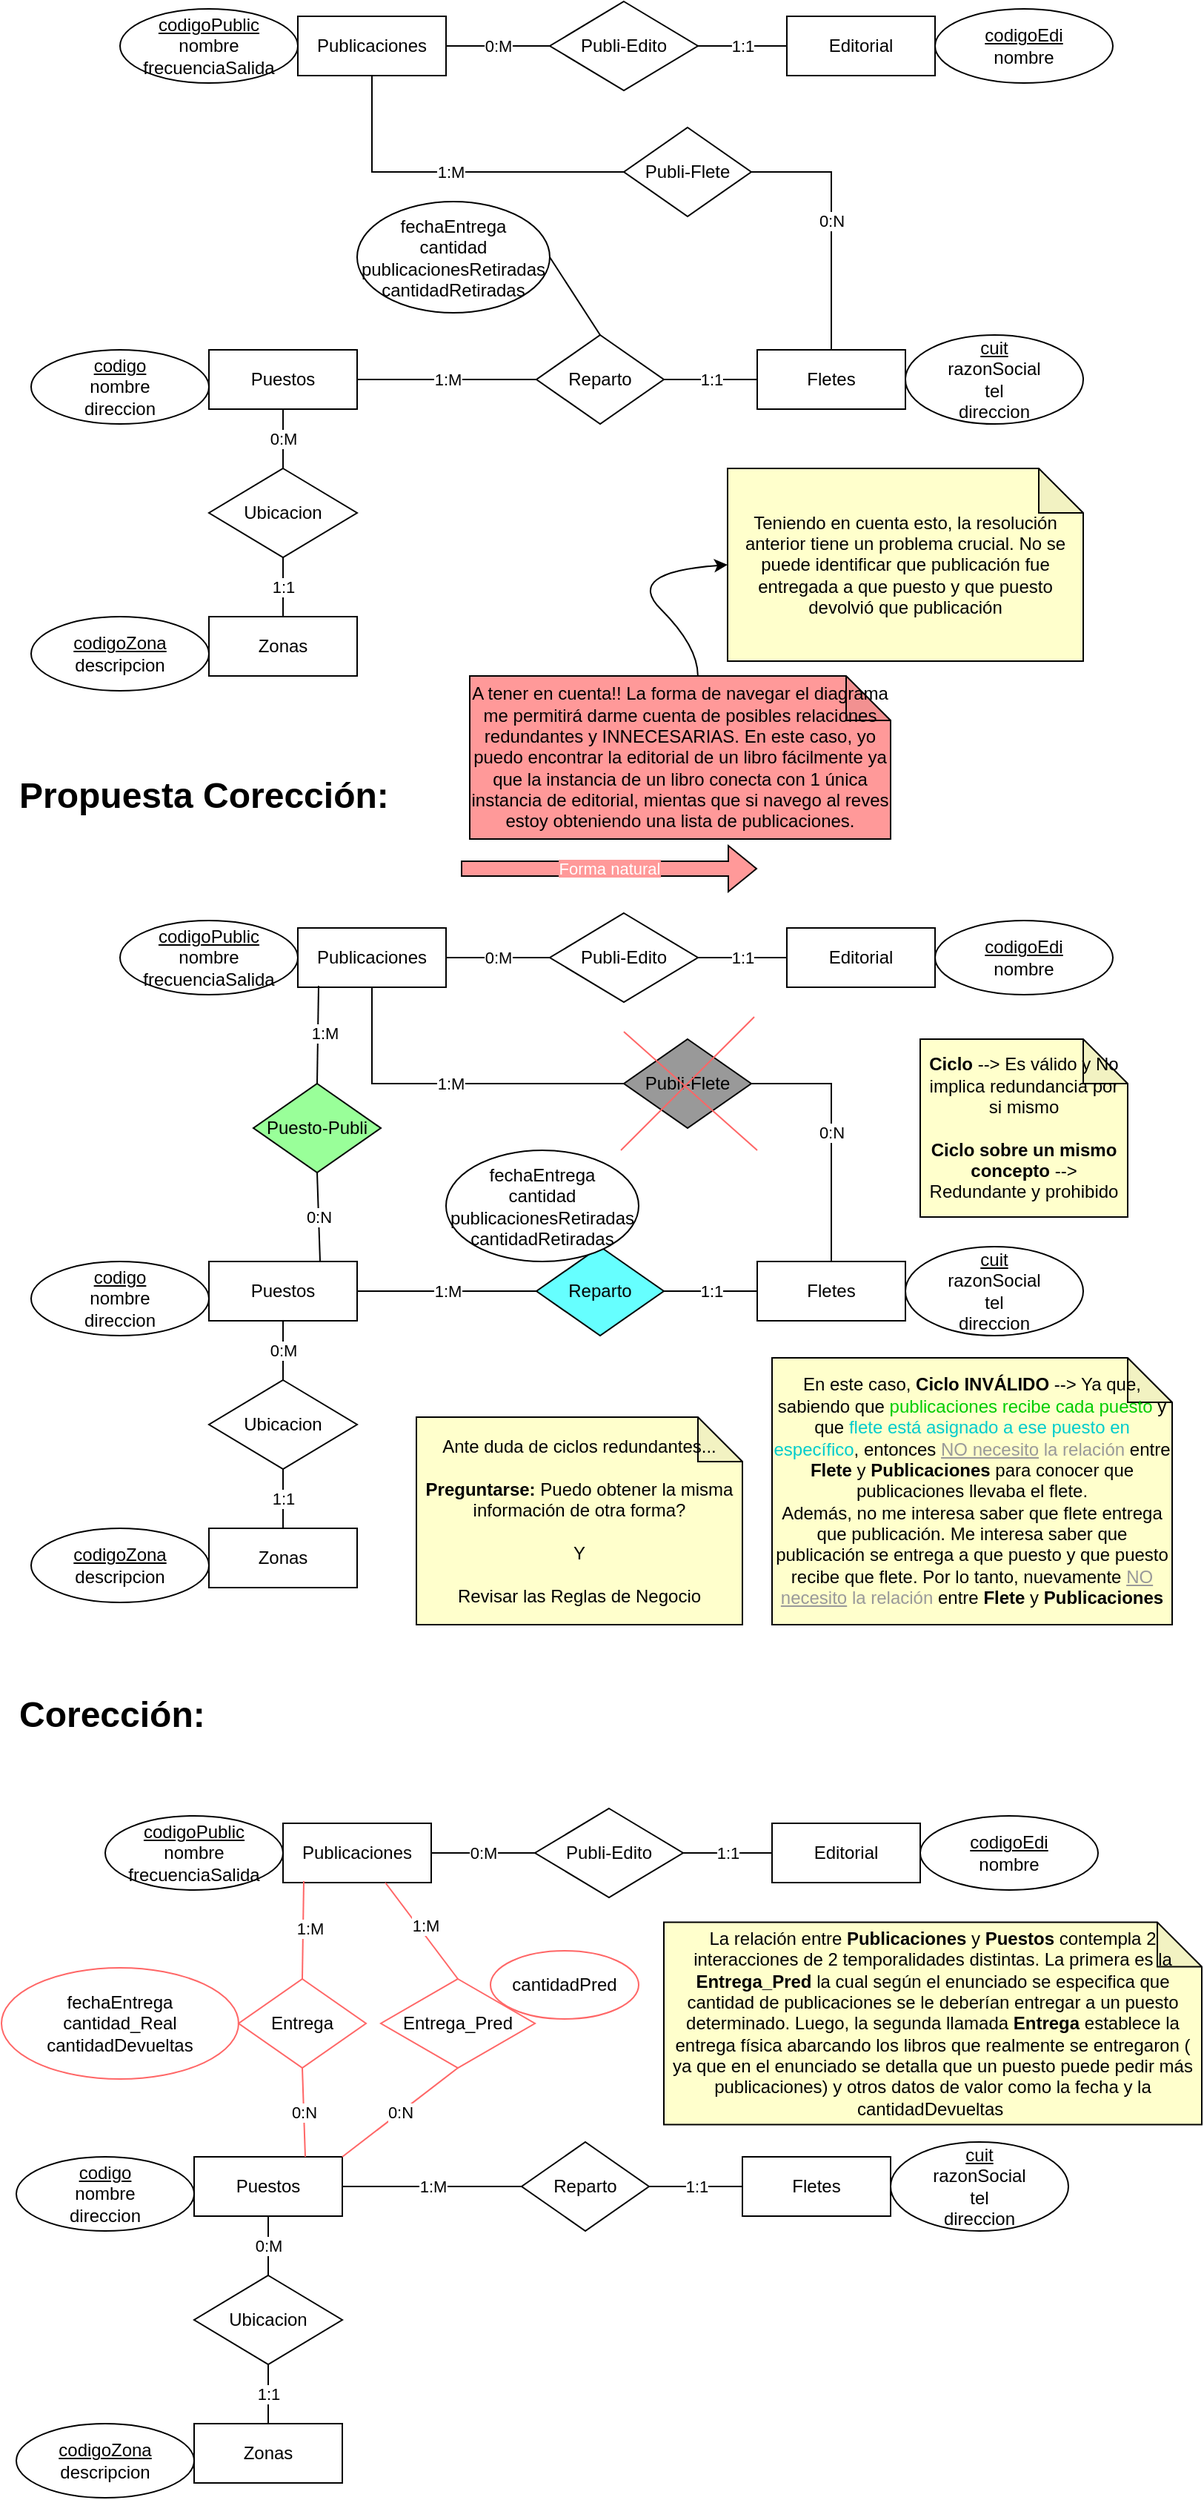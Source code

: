<mxfile version="26.2.7">
  <diagram name="Página-1" id="ugDWWgaAtAvgbZETaJLi">
    <mxGraphModel grid="1" page="1" gridSize="10" guides="1" tooltips="1" connect="1" arrows="1" fold="1" pageScale="1" pageWidth="827" pageHeight="1169" math="0" shadow="0">
      <root>
        <mxCell id="0" />
        <mxCell id="1" parent="0" />
        <mxCell id="YPt1jRhtD73YJ253lk11-1" value="Puestos" style="whiteSpace=wrap;html=1;align=center;" vertex="1" parent="1">
          <mxGeometry x="150" y="290" width="100" height="40" as="geometry" />
        </mxCell>
        <mxCell id="YPt1jRhtD73YJ253lk11-3" value="&lt;u&gt;codigo&lt;/u&gt;&lt;div&gt;nombre&lt;/div&gt;&lt;div&gt;direccion&lt;/div&gt;" style="ellipse;whiteSpace=wrap;html=1;align=center;" vertex="1" parent="1">
          <mxGeometry x="30" y="290" width="120" height="50" as="geometry" />
        </mxCell>
        <mxCell id="YPt1jRhtD73YJ253lk11-4" value="Editorial" style="whiteSpace=wrap;html=1;align=center;" vertex="1" parent="1">
          <mxGeometry x="540" y="65" width="100" height="40" as="geometry" />
        </mxCell>
        <mxCell id="YPt1jRhtD73YJ253lk11-5" value="&lt;u&gt;codigoEdi&lt;/u&gt;&lt;div&gt;nombre&lt;/div&gt;" style="ellipse;whiteSpace=wrap;html=1;align=center;" vertex="1" parent="1">
          <mxGeometry x="640" y="60" width="120" height="50" as="geometry" />
        </mxCell>
        <mxCell id="YPt1jRhtD73YJ253lk11-6" value="Zonas" style="whiteSpace=wrap;html=1;align=center;" vertex="1" parent="1">
          <mxGeometry x="150" y="470" width="100" height="40" as="geometry" />
        </mxCell>
        <mxCell id="YPt1jRhtD73YJ253lk11-7" value="&lt;u&gt;codigoZona&lt;/u&gt;&lt;div&gt;descripcion&lt;/div&gt;" style="ellipse;whiteSpace=wrap;html=1;align=center;" vertex="1" parent="1">
          <mxGeometry x="30" y="470" width="120" height="50" as="geometry" />
        </mxCell>
        <mxCell id="YPt1jRhtD73YJ253lk11-8" value="Publicaciones" style="whiteSpace=wrap;html=1;align=center;" vertex="1" parent="1">
          <mxGeometry x="210" y="65" width="100" height="40" as="geometry" />
        </mxCell>
        <mxCell id="YPt1jRhtD73YJ253lk11-9" value="&lt;u&gt;codigoPublic&lt;/u&gt;&lt;div&gt;nombre&lt;/div&gt;&lt;div&gt;frecuenciaSalida&lt;/div&gt;" style="ellipse;whiteSpace=wrap;html=1;align=center;" vertex="1" parent="1">
          <mxGeometry x="90" y="60" width="120" height="50" as="geometry" />
        </mxCell>
        <mxCell id="YPt1jRhtD73YJ253lk11-10" value="Fletes" style="whiteSpace=wrap;html=1;align=center;" vertex="1" parent="1">
          <mxGeometry x="520" y="290" width="100" height="40" as="geometry" />
        </mxCell>
        <mxCell id="YPt1jRhtD73YJ253lk11-11" value="&lt;u&gt;cuit&lt;/u&gt;&lt;div&gt;razonSocial&lt;/div&gt;&lt;div&gt;tel&lt;/div&gt;&lt;div&gt;direccion&lt;/div&gt;" style="ellipse;whiteSpace=wrap;html=1;align=center;" vertex="1" parent="1">
          <mxGeometry x="620" y="280" width="120" height="60" as="geometry" />
        </mxCell>
        <mxCell id="YPt1jRhtD73YJ253lk11-17" value="Publi-Edito" style="shape=rhombus;perimeter=rhombusPerimeter;whiteSpace=wrap;html=1;align=center;" vertex="1" parent="1">
          <mxGeometry x="380" y="55" width="100" height="60" as="geometry" />
        </mxCell>
        <mxCell id="YPt1jRhtD73YJ253lk11-19" value="0:M" style="endArrow=none;html=1;rounded=0;exitX=1;exitY=0.5;exitDx=0;exitDy=0;entryX=0;entryY=0.5;entryDx=0;entryDy=0;" edge="1" parent="1" source="YPt1jRhtD73YJ253lk11-8" target="YPt1jRhtD73YJ253lk11-17">
          <mxGeometry relative="1" as="geometry">
            <mxPoint x="330" y="130" as="sourcePoint" />
            <mxPoint x="490" y="130" as="targetPoint" />
          </mxGeometry>
        </mxCell>
        <mxCell id="YPt1jRhtD73YJ253lk11-20" value="1:1" style="endArrow=none;html=1;rounded=0;exitX=1;exitY=0.5;exitDx=0;exitDy=0;entryX=0;entryY=0.5;entryDx=0;entryDy=0;" edge="1" parent="1" source="YPt1jRhtD73YJ253lk11-17" target="YPt1jRhtD73YJ253lk11-4">
          <mxGeometry relative="1" as="geometry">
            <mxPoint x="320" y="95" as="sourcePoint" />
            <mxPoint x="390" y="95" as="targetPoint" />
          </mxGeometry>
        </mxCell>
        <mxCell id="YPt1jRhtD73YJ253lk11-22" value="Ubicacion" style="shape=rhombus;perimeter=rhombusPerimeter;whiteSpace=wrap;html=1;align=center;" vertex="1" parent="1">
          <mxGeometry x="150" y="370" width="100" height="60" as="geometry" />
        </mxCell>
        <mxCell id="YPt1jRhtD73YJ253lk11-23" value="0:M" style="endArrow=none;html=1;rounded=0;exitX=0.5;exitY=1;exitDx=0;exitDy=0;entryX=0.5;entryY=0;entryDx=0;entryDy=0;" edge="1" parent="1" source="YPt1jRhtD73YJ253lk11-1" target="YPt1jRhtD73YJ253lk11-22">
          <mxGeometry relative="1" as="geometry">
            <mxPoint x="250" y="165" as="sourcePoint" />
            <mxPoint x="320" y="165" as="targetPoint" />
          </mxGeometry>
        </mxCell>
        <mxCell id="YPt1jRhtD73YJ253lk11-24" value="1:1" style="endArrow=none;html=1;rounded=0;exitX=0.5;exitY=1;exitDx=0;exitDy=0;entryX=0.5;entryY=0;entryDx=0;entryDy=0;" edge="1" parent="1" source="YPt1jRhtD73YJ253lk11-22" target="YPt1jRhtD73YJ253lk11-6">
          <mxGeometry relative="1" as="geometry">
            <mxPoint x="210" y="340" as="sourcePoint" />
            <mxPoint x="210" y="380" as="targetPoint" />
          </mxGeometry>
        </mxCell>
        <mxCell id="YPt1jRhtD73YJ253lk11-25" value="Reparto" style="shape=rhombus;perimeter=rhombusPerimeter;whiteSpace=wrap;html=1;align=center;" vertex="1" parent="1">
          <mxGeometry x="371" y="280" width="86" height="60" as="geometry" />
        </mxCell>
        <mxCell id="YPt1jRhtD73YJ253lk11-26" value="1:M" style="endArrow=none;html=1;rounded=0;exitX=1;exitY=0.5;exitDx=0;exitDy=0;entryX=0;entryY=0.5;entryDx=0;entryDy=0;" edge="1" parent="1" source="YPt1jRhtD73YJ253lk11-1" target="YPt1jRhtD73YJ253lk11-25">
          <mxGeometry relative="1" as="geometry">
            <mxPoint x="320" y="95" as="sourcePoint" />
            <mxPoint x="390" y="95" as="targetPoint" />
            <Array as="points" />
          </mxGeometry>
        </mxCell>
        <mxCell id="YPt1jRhtD73YJ253lk11-27" value="1:1" style="endArrow=none;html=1;rounded=0;exitX=1;exitY=0.5;exitDx=0;exitDy=0;entryX=0;entryY=0.5;entryDx=0;entryDy=0;" edge="1" parent="1" source="YPt1jRhtD73YJ253lk11-25" target="YPt1jRhtD73YJ253lk11-10">
          <mxGeometry relative="1" as="geometry">
            <mxPoint x="320" y="95" as="sourcePoint" />
            <mxPoint x="390" y="95" as="targetPoint" />
          </mxGeometry>
        </mxCell>
        <mxCell id="YPt1jRhtD73YJ253lk11-32" value="Publi-Flete" style="shape=rhombus;perimeter=rhombusPerimeter;whiteSpace=wrap;html=1;align=center;" vertex="1" parent="1">
          <mxGeometry x="430" y="140" width="86" height="60" as="geometry" />
        </mxCell>
        <mxCell id="YPt1jRhtD73YJ253lk11-33" value="1:M" style="endArrow=none;html=1;rounded=0;exitX=0.5;exitY=1;exitDx=0;exitDy=0;entryX=0;entryY=0.5;entryDx=0;entryDy=0;" edge="1" parent="1" source="YPt1jRhtD73YJ253lk11-8" target="YPt1jRhtD73YJ253lk11-32">
          <mxGeometry relative="1" as="geometry">
            <mxPoint x="330" y="230" as="sourcePoint" />
            <mxPoint x="490" y="230" as="targetPoint" />
            <Array as="points">
              <mxPoint x="260" y="170" />
            </Array>
          </mxGeometry>
        </mxCell>
        <mxCell id="YPt1jRhtD73YJ253lk11-35" value="0:N" style="endArrow=none;html=1;rounded=0;exitX=1;exitY=0.5;exitDx=0;exitDy=0;entryX=0.5;entryY=0;entryDx=0;entryDy=0;" edge="1" parent="1" source="YPt1jRhtD73YJ253lk11-32" target="YPt1jRhtD73YJ253lk11-10">
          <mxGeometry relative="1" as="geometry">
            <mxPoint x="330" y="230" as="sourcePoint" />
            <mxPoint x="490" y="230" as="targetPoint" />
            <Array as="points">
              <mxPoint x="570" y="170" />
            </Array>
          </mxGeometry>
        </mxCell>
        <mxCell id="YPt1jRhtD73YJ253lk11-36" value="fechaEntrega&lt;div&gt;cantidad&lt;br&gt;&lt;/div&gt;&lt;div&gt;publicacionesRetiradas&lt;/div&gt;&lt;div&gt;cantidadRetiradas&lt;/div&gt;" style="ellipse;whiteSpace=wrap;html=1;align=center;" vertex="1" parent="1">
          <mxGeometry x="250" y="190" width="130" height="75" as="geometry" />
        </mxCell>
        <mxCell id="YPt1jRhtD73YJ253lk11-37" value="" style="endArrow=none;html=1;rounded=0;exitX=1;exitY=0.5;exitDx=0;exitDy=0;entryX=0.5;entryY=0;entryDx=0;entryDy=0;" edge="1" parent="1" source="YPt1jRhtD73YJ253lk11-36" target="YPt1jRhtD73YJ253lk11-25">
          <mxGeometry relative="1" as="geometry">
            <mxPoint x="526" y="180" as="sourcePoint" />
            <mxPoint x="580" y="300" as="targetPoint" />
            <Array as="points" />
          </mxGeometry>
        </mxCell>
        <mxCell id="YPt1jRhtD73YJ253lk11-38" value="&lt;h1 style=&quot;margin-top: 0px;&quot;&gt;Propuesta Corección:&lt;/h1&gt;" style="text;html=1;whiteSpace=wrap;overflow=hidden;rounded=0;" vertex="1" parent="1">
          <mxGeometry x="20" y="570" width="260" height="40" as="geometry" />
        </mxCell>
        <mxCell id="YPt1jRhtD73YJ253lk11-39" value="Puestos" style="whiteSpace=wrap;html=1;align=center;" vertex="1" parent="1">
          <mxGeometry x="150" y="905" width="100" height="40" as="geometry" />
        </mxCell>
        <mxCell id="YPt1jRhtD73YJ253lk11-40" value="&lt;u&gt;codigo&lt;/u&gt;&lt;div&gt;nombre&lt;/div&gt;&lt;div&gt;direccion&lt;/div&gt;" style="ellipse;whiteSpace=wrap;html=1;align=center;" vertex="1" parent="1">
          <mxGeometry x="30" y="905" width="120" height="50" as="geometry" />
        </mxCell>
        <mxCell id="YPt1jRhtD73YJ253lk11-41" value="Editorial" style="whiteSpace=wrap;html=1;align=center;" vertex="1" parent="1">
          <mxGeometry x="540" y="680" width="100" height="40" as="geometry" />
        </mxCell>
        <mxCell id="YPt1jRhtD73YJ253lk11-42" value="&lt;u&gt;codigoEdi&lt;/u&gt;&lt;div&gt;nombre&lt;/div&gt;" style="ellipse;whiteSpace=wrap;html=1;align=center;" vertex="1" parent="1">
          <mxGeometry x="640" y="675" width="120" height="50" as="geometry" />
        </mxCell>
        <mxCell id="YPt1jRhtD73YJ253lk11-43" value="Zonas" style="whiteSpace=wrap;html=1;align=center;" vertex="1" parent="1">
          <mxGeometry x="150" y="1085" width="100" height="40" as="geometry" />
        </mxCell>
        <mxCell id="YPt1jRhtD73YJ253lk11-44" value="&lt;u&gt;codigoZona&lt;/u&gt;&lt;div&gt;descripcion&lt;/div&gt;" style="ellipse;whiteSpace=wrap;html=1;align=center;" vertex="1" parent="1">
          <mxGeometry x="30" y="1085" width="120" height="50" as="geometry" />
        </mxCell>
        <mxCell id="YPt1jRhtD73YJ253lk11-45" value="Publicaciones" style="whiteSpace=wrap;html=1;align=center;" vertex="1" parent="1">
          <mxGeometry x="210" y="680" width="100" height="40" as="geometry" />
        </mxCell>
        <mxCell id="YPt1jRhtD73YJ253lk11-46" value="&lt;u&gt;codigoPublic&lt;/u&gt;&lt;div&gt;nombre&lt;/div&gt;&lt;div&gt;frecuenciaSalida&lt;/div&gt;" style="ellipse;whiteSpace=wrap;html=1;align=center;" vertex="1" parent="1">
          <mxGeometry x="90" y="675" width="120" height="50" as="geometry" />
        </mxCell>
        <mxCell id="YPt1jRhtD73YJ253lk11-47" value="Fletes" style="whiteSpace=wrap;html=1;align=center;" vertex="1" parent="1">
          <mxGeometry x="520" y="905" width="100" height="40" as="geometry" />
        </mxCell>
        <mxCell id="YPt1jRhtD73YJ253lk11-48" value="&lt;u&gt;cuit&lt;/u&gt;&lt;div&gt;razonSocial&lt;/div&gt;&lt;div&gt;tel&lt;/div&gt;&lt;div&gt;direccion&lt;/div&gt;" style="ellipse;whiteSpace=wrap;html=1;align=center;" vertex="1" parent="1">
          <mxGeometry x="620" y="895" width="120" height="60" as="geometry" />
        </mxCell>
        <mxCell id="YPt1jRhtD73YJ253lk11-49" value="Publi-Edito" style="shape=rhombus;perimeter=rhombusPerimeter;whiteSpace=wrap;html=1;align=center;" vertex="1" parent="1">
          <mxGeometry x="380" y="670" width="100" height="60" as="geometry" />
        </mxCell>
        <mxCell id="YPt1jRhtD73YJ253lk11-50" value="0:M" style="endArrow=none;html=1;rounded=0;exitX=1;exitY=0.5;exitDx=0;exitDy=0;entryX=0;entryY=0.5;entryDx=0;entryDy=0;" edge="1" parent="1" source="YPt1jRhtD73YJ253lk11-45" target="YPt1jRhtD73YJ253lk11-49">
          <mxGeometry relative="1" as="geometry">
            <mxPoint x="330" y="745" as="sourcePoint" />
            <mxPoint x="490" y="745" as="targetPoint" />
          </mxGeometry>
        </mxCell>
        <mxCell id="YPt1jRhtD73YJ253lk11-51" value="1:1" style="endArrow=none;html=1;rounded=0;exitX=1;exitY=0.5;exitDx=0;exitDy=0;entryX=0;entryY=0.5;entryDx=0;entryDy=0;" edge="1" parent="1" source="YPt1jRhtD73YJ253lk11-49" target="YPt1jRhtD73YJ253lk11-41">
          <mxGeometry relative="1" as="geometry">
            <mxPoint x="320" y="710" as="sourcePoint" />
            <mxPoint x="390" y="710" as="targetPoint" />
          </mxGeometry>
        </mxCell>
        <mxCell id="YPt1jRhtD73YJ253lk11-52" value="Ubicacion" style="shape=rhombus;perimeter=rhombusPerimeter;whiteSpace=wrap;html=1;align=center;" vertex="1" parent="1">
          <mxGeometry x="150" y="985" width="100" height="60" as="geometry" />
        </mxCell>
        <mxCell id="YPt1jRhtD73YJ253lk11-53" value="0:M" style="endArrow=none;html=1;rounded=0;exitX=0.5;exitY=1;exitDx=0;exitDy=0;entryX=0.5;entryY=0;entryDx=0;entryDy=0;" edge="1" parent="1" source="YPt1jRhtD73YJ253lk11-39" target="YPt1jRhtD73YJ253lk11-52">
          <mxGeometry relative="1" as="geometry">
            <mxPoint x="250" y="780" as="sourcePoint" />
            <mxPoint x="320" y="780" as="targetPoint" />
          </mxGeometry>
        </mxCell>
        <mxCell id="YPt1jRhtD73YJ253lk11-54" value="1:1" style="endArrow=none;html=1;rounded=0;exitX=0.5;exitY=1;exitDx=0;exitDy=0;entryX=0.5;entryY=0;entryDx=0;entryDy=0;" edge="1" parent="1" source="YPt1jRhtD73YJ253lk11-52" target="YPt1jRhtD73YJ253lk11-43">
          <mxGeometry relative="1" as="geometry">
            <mxPoint x="210" y="955" as="sourcePoint" />
            <mxPoint x="210" y="995" as="targetPoint" />
          </mxGeometry>
        </mxCell>
        <mxCell id="YPt1jRhtD73YJ253lk11-55" value="Reparto" style="shape=rhombus;perimeter=rhombusPerimeter;whiteSpace=wrap;html=1;align=center;fillColor=#66FFFF;" vertex="1" parent="1">
          <mxGeometry x="371" y="895" width="86" height="60" as="geometry" />
        </mxCell>
        <mxCell id="YPt1jRhtD73YJ253lk11-56" value="1:M" style="endArrow=none;html=1;rounded=0;exitX=1;exitY=0.5;exitDx=0;exitDy=0;entryX=0;entryY=0.5;entryDx=0;entryDy=0;" edge="1" parent="1" source="YPt1jRhtD73YJ253lk11-39" target="YPt1jRhtD73YJ253lk11-55">
          <mxGeometry relative="1" as="geometry">
            <mxPoint x="320" y="710" as="sourcePoint" />
            <mxPoint x="390" y="710" as="targetPoint" />
            <Array as="points" />
          </mxGeometry>
        </mxCell>
        <mxCell id="YPt1jRhtD73YJ253lk11-57" value="1:1" style="endArrow=none;html=1;rounded=0;exitX=1;exitY=0.5;exitDx=0;exitDy=0;entryX=0;entryY=0.5;entryDx=0;entryDy=0;" edge="1" parent="1" source="YPt1jRhtD73YJ253lk11-55" target="YPt1jRhtD73YJ253lk11-47">
          <mxGeometry relative="1" as="geometry">
            <mxPoint x="320" y="710" as="sourcePoint" />
            <mxPoint x="390" y="710" as="targetPoint" />
          </mxGeometry>
        </mxCell>
        <mxCell id="YPt1jRhtD73YJ253lk11-58" value="Publi-Flete" style="shape=rhombus;perimeter=rhombusPerimeter;whiteSpace=wrap;html=1;align=center;fillColor=#999999;" vertex="1" parent="1">
          <mxGeometry x="430" y="755" width="86" height="60" as="geometry" />
        </mxCell>
        <mxCell id="YPt1jRhtD73YJ253lk11-59" value="1:M" style="endArrow=none;html=1;rounded=0;exitX=0.5;exitY=1;exitDx=0;exitDy=0;entryX=0;entryY=0.5;entryDx=0;entryDy=0;" edge="1" parent="1" source="YPt1jRhtD73YJ253lk11-45" target="YPt1jRhtD73YJ253lk11-58">
          <mxGeometry relative="1" as="geometry">
            <mxPoint x="330" y="845" as="sourcePoint" />
            <mxPoint x="490" y="845" as="targetPoint" />
            <Array as="points">
              <mxPoint x="260" y="785" />
            </Array>
          </mxGeometry>
        </mxCell>
        <mxCell id="YPt1jRhtD73YJ253lk11-60" value="0:N" style="endArrow=none;html=1;rounded=0;exitX=1;exitY=0.5;exitDx=0;exitDy=0;entryX=0.5;entryY=0;entryDx=0;entryDy=0;" edge="1" parent="1" source="YPt1jRhtD73YJ253lk11-58" target="YPt1jRhtD73YJ253lk11-47">
          <mxGeometry relative="1" as="geometry">
            <mxPoint x="330" y="845" as="sourcePoint" />
            <mxPoint x="490" y="845" as="targetPoint" />
            <Array as="points">
              <mxPoint x="570" y="785" />
            </Array>
          </mxGeometry>
        </mxCell>
        <mxCell id="YPt1jRhtD73YJ253lk11-61" value="fechaEntrega&lt;div&gt;cantidad&lt;br&gt;&lt;/div&gt;&lt;div&gt;publicacionesRetiradas&lt;/div&gt;&lt;div&gt;cantidadRetiradas&lt;/div&gt;" style="ellipse;whiteSpace=wrap;html=1;align=center;" vertex="1" parent="1">
          <mxGeometry x="310" y="830" width="130" height="75" as="geometry" />
        </mxCell>
        <mxCell id="YPt1jRhtD73YJ253lk11-63" value="&lt;font style=&quot;background-color: light-dark(#FF9999,var(--ge-dark-color, #121212)); color: rgb(255, 255, 255);&quot;&gt;Forma natural&lt;/font&gt;" style="shape=flexArrow;endArrow=classic;html=1;rounded=0;fillColor=#FF9999;" edge="1" parent="1">
          <mxGeometry width="50" height="50" relative="1" as="geometry">
            <mxPoint x="320" y="640" as="sourcePoint" />
            <mxPoint x="520" y="640" as="targetPoint" />
          </mxGeometry>
        </mxCell>
        <mxCell id="YPt1jRhtD73YJ253lk11-64" value="A tener en cuenta!! La forma de navegar el diagrama me permitirá darme cuenta de posibles relaciones redundantes y INNECESARIAS. En este caso, yo puedo encontrar la editorial de un libro fácilmente ya que la instancia de un libro conecta con 1 única instancia de editorial, mientas que si navego al reves estoy obteniendo una lista de publicaciones." style="shape=note;whiteSpace=wrap;html=1;backgroundOutline=1;darkOpacity=0.05;fillColor=#FF9999;" vertex="1" parent="1">
          <mxGeometry x="326" y="510" width="284" height="110" as="geometry" />
        </mxCell>
        <mxCell id="YPt1jRhtD73YJ253lk11-67" value="Teniendo en cuenta esto, la resolución anterior tiene un problema crucial. No se puede identificar que publicación fue entregada a que puesto y que puesto devolvió que publicación" style="shape=note;whiteSpace=wrap;html=1;backgroundOutline=1;darkOpacity=0.05;fillColor=#FFFFCC;" vertex="1" parent="1">
          <mxGeometry x="500" y="370" width="240" height="130" as="geometry" />
        </mxCell>
        <mxCell id="YPt1jRhtD73YJ253lk11-68" value="" style="curved=1;endArrow=classic;html=1;rounded=0;entryX=0;entryY=0.5;entryDx=0;entryDy=0;entryPerimeter=0;exitX=0.542;exitY=0;exitDx=0;exitDy=0;exitPerimeter=0;" edge="1" parent="1" source="YPt1jRhtD73YJ253lk11-64" target="YPt1jRhtD73YJ253lk11-67">
          <mxGeometry width="50" height="50" relative="1" as="geometry">
            <mxPoint x="430" y="490" as="sourcePoint" />
            <mxPoint x="480" y="440" as="targetPoint" />
            <Array as="points">
              <mxPoint x="480" y="490" />
              <mxPoint x="430" y="440" />
            </Array>
          </mxGeometry>
        </mxCell>
        <mxCell id="YPt1jRhtD73YJ253lk11-69" value="Puesto-Publi" style="shape=rhombus;perimeter=rhombusPerimeter;whiteSpace=wrap;html=1;align=center;fillColor=#99FF99;" vertex="1" parent="1">
          <mxGeometry x="180" y="785" width="86" height="60" as="geometry" />
        </mxCell>
        <mxCell id="YPt1jRhtD73YJ253lk11-70" value="1:M" style="endArrow=none;html=1;rounded=0;entryX=0.5;entryY=0;entryDx=0;entryDy=0;exitX=0.14;exitY=0.975;exitDx=0;exitDy=0;exitPerimeter=0;" edge="1" parent="1" source="YPt1jRhtD73YJ253lk11-45" target="YPt1jRhtD73YJ253lk11-69">
          <mxGeometry x="-0.035" y="4" relative="1" as="geometry">
            <mxPoint x="220" y="720" as="sourcePoint" />
            <mxPoint x="440" y="795" as="targetPoint" />
            <Array as="points" />
            <mxPoint as="offset" />
          </mxGeometry>
        </mxCell>
        <mxCell id="YPt1jRhtD73YJ253lk11-71" value="0:N" style="endArrow=none;html=1;rounded=0;entryX=0.5;entryY=1;entryDx=0;entryDy=0;exitX=0.75;exitY=0;exitDx=0;exitDy=0;" edge="1" parent="1" source="YPt1jRhtD73YJ253lk11-39" target="YPt1jRhtD73YJ253lk11-69">
          <mxGeometry relative="1" as="geometry">
            <mxPoint x="200" y="900" as="sourcePoint" />
            <mxPoint x="381" y="935" as="targetPoint" />
            <Array as="points" />
          </mxGeometry>
        </mxCell>
        <mxCell id="YPt1jRhtD73YJ253lk11-73" value="&lt;b&gt;Ciclo&lt;/b&gt;&amp;nbsp;--&amp;gt; Es válido y No implica redundancia por si mismo&lt;br&gt;&lt;br&gt;&lt;b&gt;Ciclo sobre un mismo concepto&lt;/b&gt;&amp;nbsp;--&amp;gt; Redundante y prohibido" style="shape=note;whiteSpace=wrap;html=1;backgroundOutline=1;darkOpacity=0.05;fillColor=#FFFFCC;" vertex="1" parent="1">
          <mxGeometry x="630" y="755" width="140" height="120" as="geometry" />
        </mxCell>
        <mxCell id="YPt1jRhtD73YJ253lk11-74" value="Ante duda de ciclos redundantes...&lt;br&gt;&lt;br&gt;&lt;b&gt;Preguntarse:&lt;/b&gt; Puedo obtener la misma información de otra forma?&lt;div&gt;&lt;br&gt;&lt;/div&gt;&lt;div&gt;Y&lt;/div&gt;&lt;div&gt;&lt;br&gt;&lt;/div&gt;&lt;div&gt;Revisar las Reglas de Negocio&lt;/div&gt;" style="shape=note;whiteSpace=wrap;html=1;backgroundOutline=1;darkOpacity=0.05;fillColor=#FFFFCC;" vertex="1" parent="1">
          <mxGeometry x="290" y="1010" width="220" height="140" as="geometry" />
        </mxCell>
        <mxCell id="YPt1jRhtD73YJ253lk11-75" value="En este caso, &lt;b&gt;Ciclo INVÁLIDO&lt;/b&gt;&amp;nbsp;--&amp;gt; Ya que, sabiendo que &lt;font style=&quot;color: rgb(0, 204, 0);&quot;&gt;publicaciones recibe cada puesto&lt;/font&gt; y que&lt;font style=&quot;color: rgb(0, 204, 204);&quot;&gt; flete está asignado a ese puesto en específico&lt;/font&gt;, entonces &lt;font style=&quot;color: rgb(153, 153, 153);&quot;&gt;&lt;u&gt;NO necesito&lt;/u&gt; la relación&lt;/font&gt; entre &lt;b&gt;Flete &lt;/b&gt;y &lt;b&gt;Publicaciones &lt;/b&gt;para conocer que publicaciones llevaba el flete.&lt;div&gt;Además, no me interesa saber que flete entrega que publicación. Me interesa saber que publicación se entrega a que puesto y que puesto recibe que flete. Por lo tanto, nuevamente&amp;nbsp;&lt;font style=&quot;background-color: transparent; color: rgb(153, 153, 153);&quot;&gt;&lt;u&gt;NO necesito&lt;/u&gt;&amp;nbsp;la relación&lt;/font&gt;&lt;span style=&quot;background-color: transparent; color: light-dark(rgb(0, 0, 0), rgb(255, 255, 255));&quot;&gt;&amp;nbsp;&lt;/span&gt;&lt;span style=&quot;background-color: transparent; color: light-dark(rgb(0, 0, 0), rgb(255, 255, 255));&quot;&gt;entre&lt;/span&gt;&lt;span style=&quot;background-color: transparent; color: light-dark(rgb(0, 0, 0), rgb(255, 255, 255));&quot;&gt;&amp;nbsp;&lt;/span&gt;&lt;b style=&quot;background-color: transparent; color: light-dark(rgb(0, 0, 0), rgb(255, 255, 255));&quot;&gt;Flete&amp;nbsp;&lt;/b&gt;&lt;span style=&quot;background-color: transparent; color: light-dark(rgb(0, 0, 0), rgb(255, 255, 255));&quot;&gt;y&lt;/span&gt;&lt;span style=&quot;background-color: transparent; color: light-dark(rgb(0, 0, 0), rgb(255, 255, 255));&quot;&gt;&amp;nbsp;&lt;/span&gt;&lt;b style=&quot;background-color: transparent; color: light-dark(rgb(0, 0, 0), rgb(255, 255, 255));&quot;&gt;Publicaciones&lt;/b&gt;&lt;/div&gt;" style="shape=note;whiteSpace=wrap;html=1;backgroundOutline=1;darkOpacity=0.05;fillColor=#FFFFCC;" vertex="1" parent="1">
          <mxGeometry x="530" y="970" width="270" height="180" as="geometry" />
        </mxCell>
        <mxCell id="YPt1jRhtD73YJ253lk11-77" value="" style="endArrow=none;html=1;rounded=0;strokeColor=#FF6666;" edge="1" parent="1">
          <mxGeometry width="50" height="50" relative="1" as="geometry">
            <mxPoint x="518" y="740" as="sourcePoint" />
            <mxPoint x="428" y="830" as="targetPoint" />
          </mxGeometry>
        </mxCell>
        <mxCell id="YPt1jRhtD73YJ253lk11-78" value="" style="endArrow=none;html=1;rounded=0;strokeColor=#FF6666;" edge="1" parent="1">
          <mxGeometry width="50" height="50" relative="1" as="geometry">
            <mxPoint x="520" y="830" as="sourcePoint" />
            <mxPoint x="430" y="750" as="targetPoint" />
          </mxGeometry>
        </mxCell>
        <mxCell id="YPt1jRhtD73YJ253lk11-80" value="&lt;h1 style=&quot;margin-top: 0px;&quot;&gt;Corección:&lt;/h1&gt;" style="text;html=1;whiteSpace=wrap;overflow=hidden;rounded=0;" vertex="1" parent="1">
          <mxGeometry x="20" y="1190" width="180" height="40" as="geometry" />
        </mxCell>
        <mxCell id="YPt1jRhtD73YJ253lk11-81" value="Puestos" style="whiteSpace=wrap;html=1;align=center;" vertex="1" parent="1">
          <mxGeometry x="140" y="1509" width="100" height="40" as="geometry" />
        </mxCell>
        <mxCell id="YPt1jRhtD73YJ253lk11-82" value="&lt;u&gt;codigo&lt;/u&gt;&lt;div&gt;nombre&lt;/div&gt;&lt;div&gt;direccion&lt;/div&gt;" style="ellipse;whiteSpace=wrap;html=1;align=center;" vertex="1" parent="1">
          <mxGeometry x="20" y="1509" width="120" height="50" as="geometry" />
        </mxCell>
        <mxCell id="YPt1jRhtD73YJ253lk11-83" value="Editorial" style="whiteSpace=wrap;html=1;align=center;" vertex="1" parent="1">
          <mxGeometry x="530" y="1284" width="100" height="40" as="geometry" />
        </mxCell>
        <mxCell id="YPt1jRhtD73YJ253lk11-84" value="&lt;u&gt;codigoEdi&lt;/u&gt;&lt;div&gt;nombre&lt;/div&gt;" style="ellipse;whiteSpace=wrap;html=1;align=center;" vertex="1" parent="1">
          <mxGeometry x="630" y="1279" width="120" height="50" as="geometry" />
        </mxCell>
        <mxCell id="YPt1jRhtD73YJ253lk11-85" value="Zonas" style="whiteSpace=wrap;html=1;align=center;" vertex="1" parent="1">
          <mxGeometry x="140" y="1689" width="100" height="40" as="geometry" />
        </mxCell>
        <mxCell id="YPt1jRhtD73YJ253lk11-86" value="&lt;u&gt;codigoZona&lt;/u&gt;&lt;div&gt;descripcion&lt;/div&gt;" style="ellipse;whiteSpace=wrap;html=1;align=center;" vertex="1" parent="1">
          <mxGeometry x="20" y="1689" width="120" height="50" as="geometry" />
        </mxCell>
        <mxCell id="YPt1jRhtD73YJ253lk11-87" value="Publicaciones" style="whiteSpace=wrap;html=1;align=center;" vertex="1" parent="1">
          <mxGeometry x="200" y="1284" width="100" height="40" as="geometry" />
        </mxCell>
        <mxCell id="YPt1jRhtD73YJ253lk11-88" value="&lt;u&gt;codigoPublic&lt;/u&gt;&lt;div&gt;nombre&lt;/div&gt;&lt;div&gt;frecuenciaSalida&lt;/div&gt;" style="ellipse;whiteSpace=wrap;html=1;align=center;" vertex="1" parent="1">
          <mxGeometry x="80" y="1279" width="120" height="50" as="geometry" />
        </mxCell>
        <mxCell id="YPt1jRhtD73YJ253lk11-89" value="Fletes" style="whiteSpace=wrap;html=1;align=center;" vertex="1" parent="1">
          <mxGeometry x="510" y="1509" width="100" height="40" as="geometry" />
        </mxCell>
        <mxCell id="YPt1jRhtD73YJ253lk11-90" value="&lt;u&gt;cuit&lt;/u&gt;&lt;div&gt;razonSocial&lt;/div&gt;&lt;div&gt;tel&lt;/div&gt;&lt;div&gt;direccion&lt;/div&gt;" style="ellipse;whiteSpace=wrap;html=1;align=center;" vertex="1" parent="1">
          <mxGeometry x="610" y="1499" width="120" height="60" as="geometry" />
        </mxCell>
        <mxCell id="YPt1jRhtD73YJ253lk11-91" value="Publi-Edito" style="shape=rhombus;perimeter=rhombusPerimeter;whiteSpace=wrap;html=1;align=center;" vertex="1" parent="1">
          <mxGeometry x="370" y="1274" width="100" height="60" as="geometry" />
        </mxCell>
        <mxCell id="YPt1jRhtD73YJ253lk11-92" value="0:M" style="endArrow=none;html=1;rounded=0;exitX=1;exitY=0.5;exitDx=0;exitDy=0;entryX=0;entryY=0.5;entryDx=0;entryDy=0;" edge="1" parent="1" source="YPt1jRhtD73YJ253lk11-87" target="YPt1jRhtD73YJ253lk11-91">
          <mxGeometry relative="1" as="geometry">
            <mxPoint x="320" y="1349" as="sourcePoint" />
            <mxPoint x="480" y="1349" as="targetPoint" />
          </mxGeometry>
        </mxCell>
        <mxCell id="YPt1jRhtD73YJ253lk11-93" value="1:1" style="endArrow=none;html=1;rounded=0;exitX=1;exitY=0.5;exitDx=0;exitDy=0;entryX=0;entryY=0.5;entryDx=0;entryDy=0;" edge="1" parent="1" source="YPt1jRhtD73YJ253lk11-91" target="YPt1jRhtD73YJ253lk11-83">
          <mxGeometry relative="1" as="geometry">
            <mxPoint x="310" y="1314" as="sourcePoint" />
            <mxPoint x="380" y="1314" as="targetPoint" />
          </mxGeometry>
        </mxCell>
        <mxCell id="YPt1jRhtD73YJ253lk11-94" value="Ubicacion" style="shape=rhombus;perimeter=rhombusPerimeter;whiteSpace=wrap;html=1;align=center;" vertex="1" parent="1">
          <mxGeometry x="140" y="1589" width="100" height="60" as="geometry" />
        </mxCell>
        <mxCell id="YPt1jRhtD73YJ253lk11-95" value="0:M" style="endArrow=none;html=1;rounded=0;exitX=0.5;exitY=1;exitDx=0;exitDy=0;entryX=0.5;entryY=0;entryDx=0;entryDy=0;" edge="1" parent="1" source="YPt1jRhtD73YJ253lk11-81" target="YPt1jRhtD73YJ253lk11-94">
          <mxGeometry relative="1" as="geometry">
            <mxPoint x="240" y="1384" as="sourcePoint" />
            <mxPoint x="310" y="1384" as="targetPoint" />
          </mxGeometry>
        </mxCell>
        <mxCell id="YPt1jRhtD73YJ253lk11-96" value="1:1" style="endArrow=none;html=1;rounded=0;exitX=0.5;exitY=1;exitDx=0;exitDy=0;entryX=0.5;entryY=0;entryDx=0;entryDy=0;" edge="1" parent="1" source="YPt1jRhtD73YJ253lk11-94" target="YPt1jRhtD73YJ253lk11-85">
          <mxGeometry relative="1" as="geometry">
            <mxPoint x="200" y="1559" as="sourcePoint" />
            <mxPoint x="200" y="1599" as="targetPoint" />
          </mxGeometry>
        </mxCell>
        <mxCell id="YPt1jRhtD73YJ253lk11-97" value="Reparto" style="shape=rhombus;perimeter=rhombusPerimeter;whiteSpace=wrap;html=1;align=center;fillColor=#FFFFFF;" vertex="1" parent="1">
          <mxGeometry x="361" y="1499" width="86" height="60" as="geometry" />
        </mxCell>
        <mxCell id="YPt1jRhtD73YJ253lk11-98" value="1:M" style="endArrow=none;html=1;rounded=0;exitX=1;exitY=0.5;exitDx=0;exitDy=0;entryX=0;entryY=0.5;entryDx=0;entryDy=0;" edge="1" parent="1" source="YPt1jRhtD73YJ253lk11-81" target="YPt1jRhtD73YJ253lk11-97">
          <mxGeometry relative="1" as="geometry">
            <mxPoint x="310" y="1314" as="sourcePoint" />
            <mxPoint x="380" y="1314" as="targetPoint" />
            <Array as="points" />
          </mxGeometry>
        </mxCell>
        <mxCell id="YPt1jRhtD73YJ253lk11-99" value="1:1" style="endArrow=none;html=1;rounded=0;exitX=1;exitY=0.5;exitDx=0;exitDy=0;entryX=0;entryY=0.5;entryDx=0;entryDy=0;" edge="1" parent="1" source="YPt1jRhtD73YJ253lk11-97" target="YPt1jRhtD73YJ253lk11-89">
          <mxGeometry relative="1" as="geometry">
            <mxPoint x="310" y="1314" as="sourcePoint" />
            <mxPoint x="380" y="1314" as="targetPoint" />
          </mxGeometry>
        </mxCell>
        <mxCell id="YPt1jRhtD73YJ253lk11-103" value="fechaEntrega&lt;div&gt;cantidad_Real&lt;/div&gt;&lt;div&gt;cantidadDevueltas&lt;/div&gt;" style="ellipse;whiteSpace=wrap;html=1;align=center;strokeColor=#FF6666;" vertex="1" parent="1">
          <mxGeometry x="10" y="1381.5" width="160" height="75" as="geometry" />
        </mxCell>
        <mxCell id="YPt1jRhtD73YJ253lk11-104" value="Entrega" style="shape=rhombus;perimeter=rhombusPerimeter;whiteSpace=wrap;html=1;align=center;fillColor=#FFFFFF;strokeColor=#FF6666;" vertex="1" parent="1">
          <mxGeometry x="170" y="1389" width="86" height="60" as="geometry" />
        </mxCell>
        <mxCell id="YPt1jRhtD73YJ253lk11-105" value="1:M" style="endArrow=none;html=1;rounded=0;entryX=0.5;entryY=0;entryDx=0;entryDy=0;exitX=0.14;exitY=0.975;exitDx=0;exitDy=0;exitPerimeter=0;strokeColor=#FF6666;" edge="1" parent="1" source="YPt1jRhtD73YJ253lk11-87" target="YPt1jRhtD73YJ253lk11-104">
          <mxGeometry x="-0.035" y="4" relative="1" as="geometry">
            <mxPoint x="210" y="1324" as="sourcePoint" />
            <mxPoint x="430" y="1399" as="targetPoint" />
            <Array as="points" />
            <mxPoint as="offset" />
          </mxGeometry>
        </mxCell>
        <mxCell id="YPt1jRhtD73YJ253lk11-106" value="0:N" style="endArrow=none;html=1;rounded=0;entryX=0.5;entryY=1;entryDx=0;entryDy=0;exitX=0.75;exitY=0;exitDx=0;exitDy=0;strokeColor=#FF6666;" edge="1" parent="1" source="YPt1jRhtD73YJ253lk11-81" target="YPt1jRhtD73YJ253lk11-104">
          <mxGeometry relative="1" as="geometry">
            <mxPoint x="190" y="1504" as="sourcePoint" />
            <mxPoint x="371" y="1539" as="targetPoint" />
            <Array as="points" />
          </mxGeometry>
        </mxCell>
        <mxCell id="YPt1jRhtD73YJ253lk11-112" value="La relación entre &lt;b&gt;Publicaciones &lt;/b&gt;y &lt;b&gt;Puestos&lt;/b&gt;&amp;nbsp;contempla 2 interacciones de 2 temporalidades distintas. La primera es la &lt;b&gt;Entrega_Pred&amp;nbsp;&lt;/b&gt;la cual según el enunciado se especifica que cantidad de publicaciones se le deberían entregar a un puesto determinado. Luego, la segunda llamada&amp;nbsp;&lt;b&gt;Entrega &lt;/b&gt;establece la entrega física abarcando los libros que realmente se entregaron ( ya que en el enunciado se detalla que un puesto puede pedir más publicaciones) y otros datos de valor como la fecha y la cantidadDevueltas&amp;nbsp;" style="shape=note;whiteSpace=wrap;html=1;backgroundOutline=1;darkOpacity=0.05;fillColor=#FFFFCC;" vertex="1" parent="1">
          <mxGeometry x="457" y="1350.75" width="363" height="136.5" as="geometry" />
        </mxCell>
        <mxCell id="YPt1jRhtD73YJ253lk11-114" value="Entrega_Pred" style="shape=rhombus;perimeter=rhombusPerimeter;whiteSpace=wrap;html=1;align=center;strokeColor=#FF6666;" vertex="1" parent="1">
          <mxGeometry x="266" y="1389" width="104" height="60" as="geometry" />
        </mxCell>
        <mxCell id="YPt1jRhtD73YJ253lk11-115" value="1:M" style="endArrow=none;html=1;rounded=0;entryX=0.5;entryY=0;entryDx=0;entryDy=0;exitX=0.69;exitY=1;exitDx=0;exitDy=0;exitPerimeter=0;strokeColor=#FF6666;" edge="1" parent="1" source="YPt1jRhtD73YJ253lk11-87" target="YPt1jRhtD73YJ253lk11-114">
          <mxGeometry x="-0.035" y="4" relative="1" as="geometry">
            <mxPoint x="224" y="1333" as="sourcePoint" />
            <mxPoint x="223" y="1399" as="targetPoint" />
            <Array as="points" />
            <mxPoint as="offset" />
          </mxGeometry>
        </mxCell>
        <mxCell id="YPt1jRhtD73YJ253lk11-116" value="0:N" style="endArrow=none;html=1;rounded=0;entryX=0.5;entryY=1;entryDx=0;entryDy=0;exitX=1;exitY=0;exitDx=0;exitDy=0;strokeColor=#FF6666;" edge="1" parent="1" source="YPt1jRhtD73YJ253lk11-81" target="YPt1jRhtD73YJ253lk11-114">
          <mxGeometry relative="1" as="geometry">
            <mxPoint x="225" y="1519" as="sourcePoint" />
            <mxPoint x="223" y="1459" as="targetPoint" />
            <Array as="points" />
          </mxGeometry>
        </mxCell>
        <mxCell id="YPt1jRhtD73YJ253lk11-117" value="cantidadPred" style="ellipse;whiteSpace=wrap;html=1;align=center;strokeColor=#FF6666;" vertex="1" parent="1">
          <mxGeometry x="340" y="1370" width="100" height="46" as="geometry" />
        </mxCell>
      </root>
    </mxGraphModel>
  </diagram>
</mxfile>
